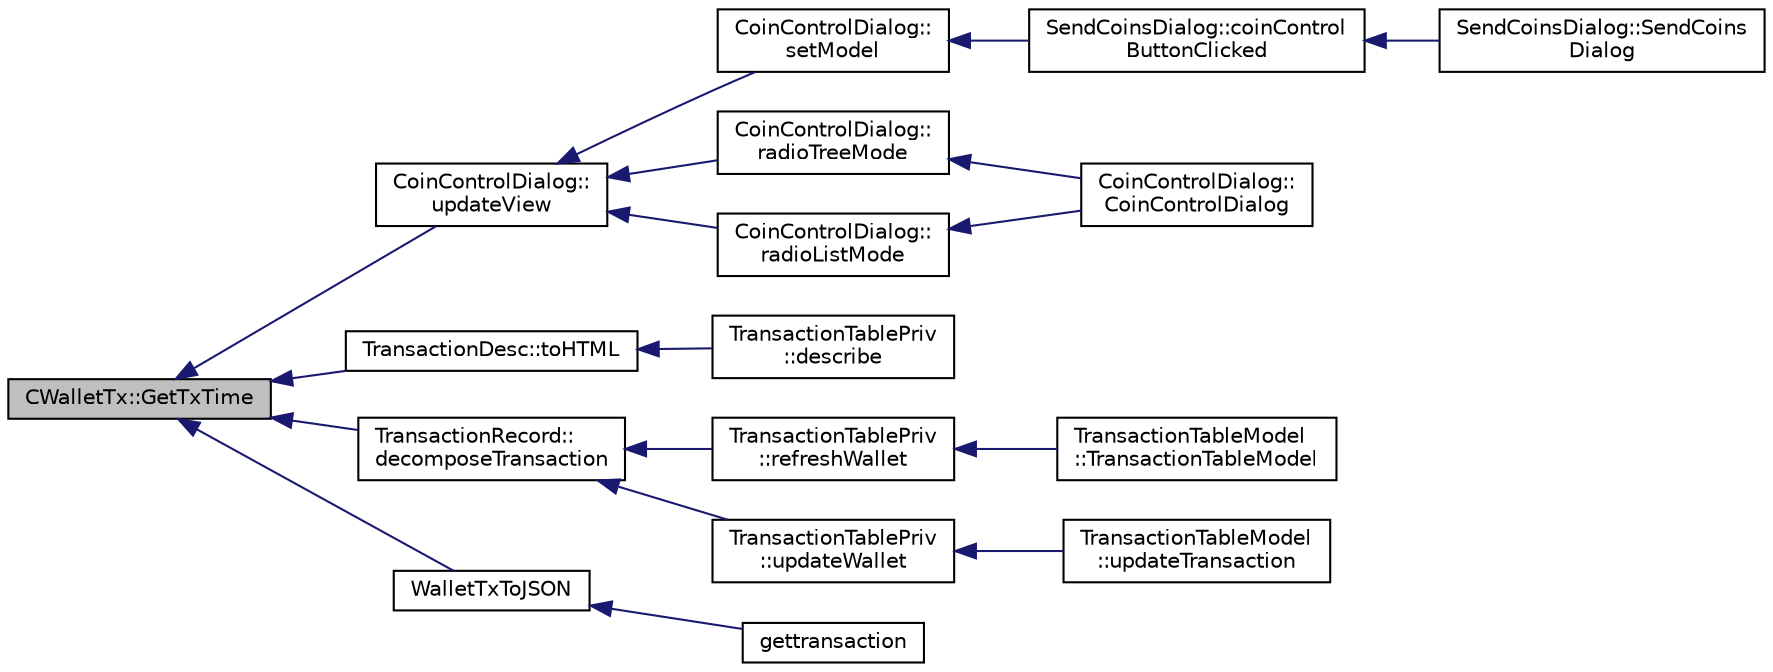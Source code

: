 digraph "CWalletTx::GetTxTime"
{
  edge [fontname="Helvetica",fontsize="10",labelfontname="Helvetica",labelfontsize="10"];
  node [fontname="Helvetica",fontsize="10",shape=record];
  rankdir="LR";
  Node241 [label="CWalletTx::GetTxTime",height=0.2,width=0.4,color="black", fillcolor="grey75", style="filled", fontcolor="black"];
  Node241 -> Node242 [dir="back",color="midnightblue",fontsize="10",style="solid",fontname="Helvetica"];
  Node242 [label="CoinControlDialog::\lupdateView",height=0.2,width=0.4,color="black", fillcolor="white", style="filled",URL="$dd/dfb/class_coin_control_dialog.html#aadea33050e5c1efd5eae8d2fcfa721f9"];
  Node242 -> Node243 [dir="back",color="midnightblue",fontsize="10",style="solid",fontname="Helvetica"];
  Node243 [label="CoinControlDialog::\lsetModel",height=0.2,width=0.4,color="black", fillcolor="white", style="filled",URL="$dd/dfb/class_coin_control_dialog.html#a4c34a48574814089c54f763a22f5317a"];
  Node243 -> Node244 [dir="back",color="midnightblue",fontsize="10",style="solid",fontname="Helvetica"];
  Node244 [label="SendCoinsDialog::coinControl\lButtonClicked",height=0.2,width=0.4,color="black", fillcolor="white", style="filled",URL="$d6/de6/class_send_coins_dialog.html#a59d757d9e4bea5b380eb480fd79cfb49"];
  Node244 -> Node245 [dir="back",color="midnightblue",fontsize="10",style="solid",fontname="Helvetica"];
  Node245 [label="SendCoinsDialog::SendCoins\lDialog",height=0.2,width=0.4,color="black", fillcolor="white", style="filled",URL="$d6/de6/class_send_coins_dialog.html#a0df5bc29d1df68eda44826651afc595f"];
  Node242 -> Node246 [dir="back",color="midnightblue",fontsize="10",style="solid",fontname="Helvetica"];
  Node246 [label="CoinControlDialog::\lradioTreeMode",height=0.2,width=0.4,color="black", fillcolor="white", style="filled",URL="$dd/dfb/class_coin_control_dialog.html#a1990d478f3ffba666c358a4f1bd395ec"];
  Node246 -> Node247 [dir="back",color="midnightblue",fontsize="10",style="solid",fontname="Helvetica"];
  Node247 [label="CoinControlDialog::\lCoinControlDialog",height=0.2,width=0.4,color="black", fillcolor="white", style="filled",URL="$dd/dfb/class_coin_control_dialog.html#a0945e59c25f956fdab199dbaf252eff5"];
  Node242 -> Node248 [dir="back",color="midnightblue",fontsize="10",style="solid",fontname="Helvetica"];
  Node248 [label="CoinControlDialog::\lradioListMode",height=0.2,width=0.4,color="black", fillcolor="white", style="filled",URL="$dd/dfb/class_coin_control_dialog.html#a775c6d290cb63667a434b09072094533"];
  Node248 -> Node247 [dir="back",color="midnightblue",fontsize="10",style="solid",fontname="Helvetica"];
  Node241 -> Node249 [dir="back",color="midnightblue",fontsize="10",style="solid",fontname="Helvetica"];
  Node249 [label="TransactionDesc::toHTML",height=0.2,width=0.4,color="black", fillcolor="white", style="filled",URL="$d4/da9/class_transaction_desc.html#ab7c9dbb2048aae121dd9d75df86e64f4"];
  Node249 -> Node250 [dir="back",color="midnightblue",fontsize="10",style="solid",fontname="Helvetica"];
  Node250 [label="TransactionTablePriv\l::describe",height=0.2,width=0.4,color="black", fillcolor="white", style="filled",URL="$d2/ddb/class_transaction_table_priv.html#ab08d44e16bf6dd95b5b83959b3013780"];
  Node241 -> Node251 [dir="back",color="midnightblue",fontsize="10",style="solid",fontname="Helvetica"];
  Node251 [label="TransactionRecord::\ldecomposeTransaction",height=0.2,width=0.4,color="black", fillcolor="white", style="filled",URL="$d1/da7/class_transaction_record.html#a9f5db4465fa5fdcc3f9af525096bcdb9"];
  Node251 -> Node252 [dir="back",color="midnightblue",fontsize="10",style="solid",fontname="Helvetica"];
  Node252 [label="TransactionTablePriv\l::refreshWallet",height=0.2,width=0.4,color="black", fillcolor="white", style="filled",URL="$d2/ddb/class_transaction_table_priv.html#a1f81da5d7cfb2aac03a5e18e6bc91792"];
  Node252 -> Node253 [dir="back",color="midnightblue",fontsize="10",style="solid",fontname="Helvetica"];
  Node253 [label="TransactionTableModel\l::TransactionTableModel",height=0.2,width=0.4,color="black", fillcolor="white", style="filled",URL="$d7/dfe/class_transaction_table_model.html#a6c10b7cab9804eee6df9e049a978dc62"];
  Node251 -> Node254 [dir="back",color="midnightblue",fontsize="10",style="solid",fontname="Helvetica"];
  Node254 [label="TransactionTablePriv\l::updateWallet",height=0.2,width=0.4,color="black", fillcolor="white", style="filled",URL="$d2/ddb/class_transaction_table_priv.html#a5a8454ce91251c4d9eb927bf2850745c"];
  Node254 -> Node255 [dir="back",color="midnightblue",fontsize="10",style="solid",fontname="Helvetica"];
  Node255 [label="TransactionTableModel\l::updateTransaction",height=0.2,width=0.4,color="black", fillcolor="white", style="filled",URL="$d7/dfe/class_transaction_table_model.html#a8de43b3c7ba0612304906eb5a2f51a06"];
  Node241 -> Node256 [dir="back",color="midnightblue",fontsize="10",style="solid",fontname="Helvetica"];
  Node256 [label="WalletTxToJSON",height=0.2,width=0.4,color="black", fillcolor="white", style="filled",URL="$df/d1d/rpcwallet_8cpp.html#a28e51f3edfce43e075603e9e315f40c4"];
  Node256 -> Node257 [dir="back",color="midnightblue",fontsize="10",style="solid",fontname="Helvetica"];
  Node257 [label="gettransaction",height=0.2,width=0.4,color="black", fillcolor="white", style="filled",URL="$df/d1d/rpcwallet_8cpp.html#a845c15a1402787fcf2cc021111ea89f5"];
}
